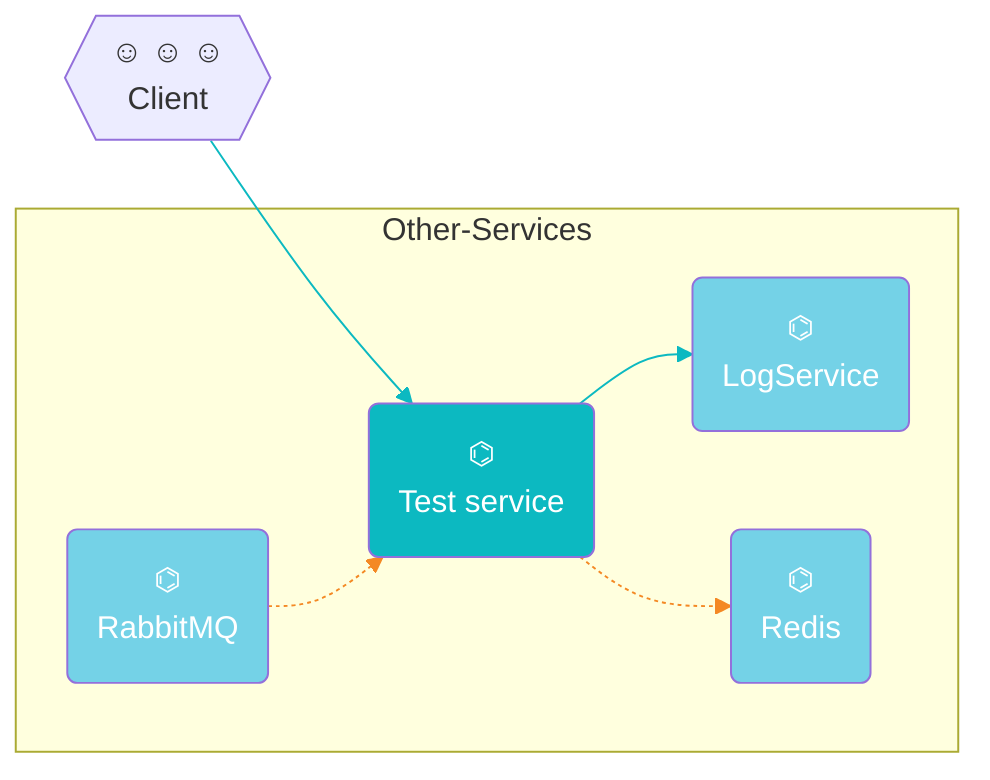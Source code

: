 flowchart LR
%% Test service
CLIENT{{"☺ ☺ ☺ <br/> Client"}}:::Client
classDef TESTSERVICE fill:#0cb9c1,color:#fff;
subgraph Other-Services
  TESTSERVICE("⌬ <br/> Test service"):::TESTSERVICE
end
subgraph Other-Services
classDef LOGSERVICE fill:#74d2e7,color:#fff;
    LOGSERVICE("⌬ <br/> LogService"):::LOGSERVICE
classDef REDIS fill:#74d2e7,color:#fff;
    REDIS("⌬ <br/> Redis"):::REDIS
classDef RABBITMQ fill:#74d2e7,color:#fff;
    RABBITMQ("⌬ <br/> RabbitMQ"):::RABBITMQ
end
CLIENT --> TESTSERVICE
TESTSERVICE --> LOGSERVICE
TESTSERVICE -.-> REDIS
RABBITMQ -.-> TESTSERVICE
linkStyle 0 fill:none,stroke:#0cb9c1,stroke-width:1px;
linkStyle 1 fill:none,stroke:#0cb9c1,stroke-width:1px;
linkStyle 2 fill:none,stroke:#f48924,stroke-width:1px;
linkStyle 3 fill:none,stroke:#f48924,stroke-width:1px;